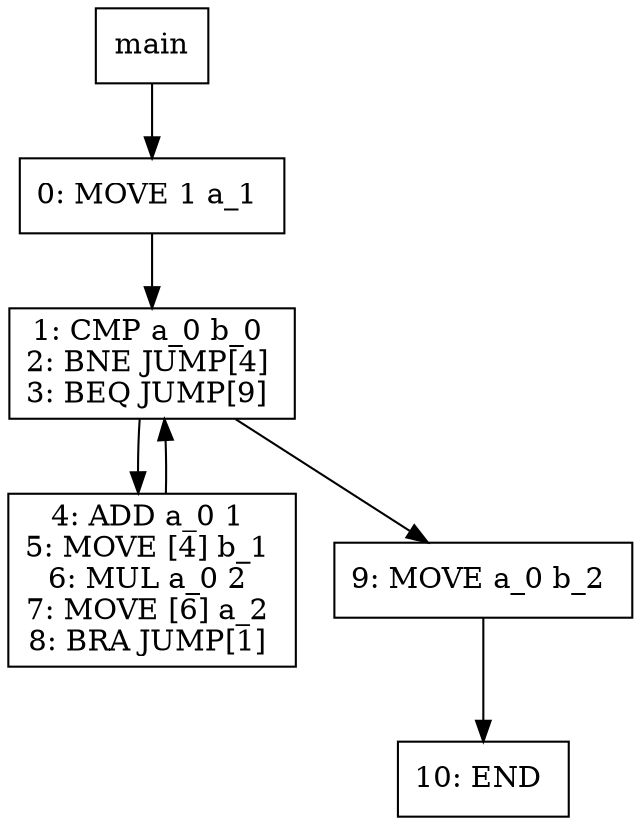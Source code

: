 digraph test014 {
node [shape=box]
1[label="main"]
1 -> 3
3[label="0: MOVE 1 a_1 
"]
3 -> 4
4[label="1: CMP a_0 b_0 
2: BNE JUMP[4] 
3: BEQ JUMP[9] 
"]
4 -> 6
6[label="4: ADD a_0 1 
5: MOVE [4] b_1 
6: MUL a_0 2 
7: MOVE [6] a_2 
8: BRA JUMP[1] 
"]
6 -> 4
4 -> 5
5[label="9: MOVE a_0 b_2 
"]
5 -> 9
9[label="10: END 
"]
}
